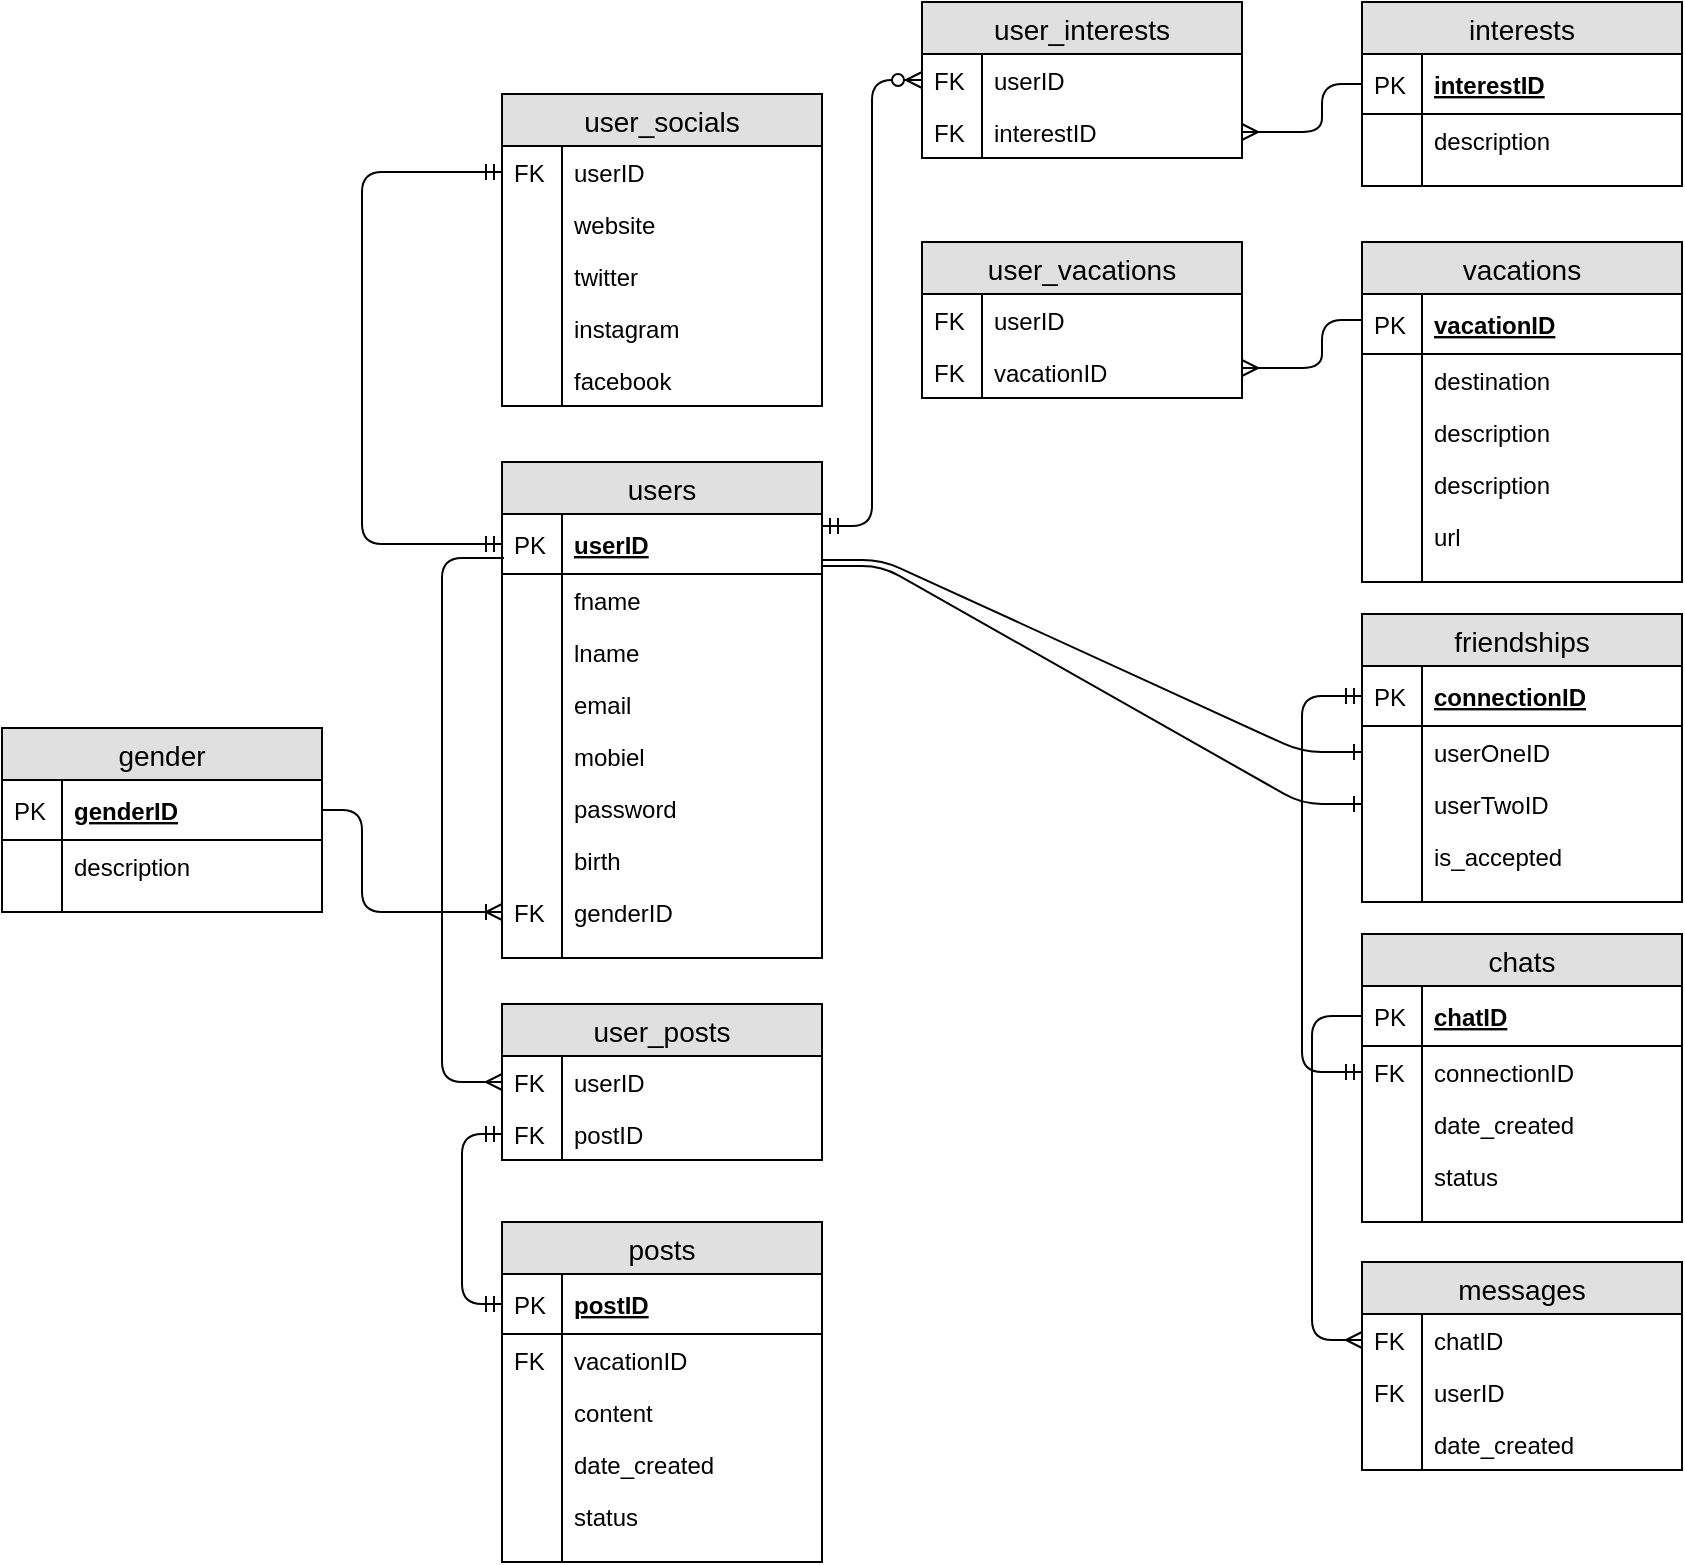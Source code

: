 <mxfile version="12.1.7" type="device" pages="1"><diagram id="KIqTjeqiwCdNJ_YjvUH0" name="Page-1"><mxGraphModel dx="2670" dy="2434" grid="1" gridSize="10" guides="1" tooltips="1" connect="1" arrows="1" fold="1" page="1" pageScale="1" pageWidth="827" pageHeight="1169" math="0" shadow="0"><root><mxCell id="0"/><mxCell id="1" parent="0"/><mxCell id="zNfjPywSxw-B-nVesR-s-1" value="users" style="swimlane;fontStyle=0;childLayout=stackLayout;horizontal=1;startSize=26;fillColor=#e0e0e0;horizontalStack=0;resizeParent=1;resizeParentMax=0;resizeLast=0;collapsible=1;marginBottom=0;swimlaneFillColor=#ffffff;align=center;fontSize=14;" parent="1" vertex="1"><mxGeometry x="210" y="80" width="160" height="248" as="geometry"/></mxCell><mxCell id="zNfjPywSxw-B-nVesR-s-2" value="userID" style="shape=partialRectangle;top=0;left=0;right=0;bottom=1;align=left;verticalAlign=middle;fillColor=none;spacingLeft=34;spacingRight=4;overflow=hidden;rotatable=0;points=[[0,0.5],[1,0.5]];portConstraint=eastwest;dropTarget=0;fontStyle=5;fontSize=12;" parent="zNfjPywSxw-B-nVesR-s-1" vertex="1"><mxGeometry y="26" width="160" height="30" as="geometry"/></mxCell><mxCell id="zNfjPywSxw-B-nVesR-s-3" value="PK" style="shape=partialRectangle;top=0;left=0;bottom=0;fillColor=none;align=left;verticalAlign=middle;spacingLeft=4;spacingRight=4;overflow=hidden;rotatable=0;points=[];portConstraint=eastwest;part=1;fontSize=12;" parent="zNfjPywSxw-B-nVesR-s-2" vertex="1" connectable="0"><mxGeometry width="30" height="30" as="geometry"/></mxCell><mxCell id="zNfjPywSxw-B-nVesR-s-4" value="fname" style="shape=partialRectangle;top=0;left=0;right=0;bottom=0;align=left;verticalAlign=top;fillColor=none;spacingLeft=34;spacingRight=4;overflow=hidden;rotatable=0;points=[[0,0.5],[1,0.5]];portConstraint=eastwest;dropTarget=0;fontSize=12;" parent="zNfjPywSxw-B-nVesR-s-1" vertex="1"><mxGeometry y="56" width="160" height="26" as="geometry"/></mxCell><mxCell id="zNfjPywSxw-B-nVesR-s-5" value="" style="shape=partialRectangle;top=0;left=0;bottom=0;fillColor=none;align=left;verticalAlign=top;spacingLeft=4;spacingRight=4;overflow=hidden;rotatable=0;points=[];portConstraint=eastwest;part=1;fontSize=12;" parent="zNfjPywSxw-B-nVesR-s-4" vertex="1" connectable="0"><mxGeometry width="30" height="26" as="geometry"/></mxCell><mxCell id="zNfjPywSxw-B-nVesR-s-6" value="lname" style="shape=partialRectangle;top=0;left=0;right=0;bottom=0;align=left;verticalAlign=top;fillColor=none;spacingLeft=34;spacingRight=4;overflow=hidden;rotatable=0;points=[[0,0.5],[1,0.5]];portConstraint=eastwest;dropTarget=0;fontSize=12;" parent="zNfjPywSxw-B-nVesR-s-1" vertex="1"><mxGeometry y="82" width="160" height="26" as="geometry"/></mxCell><mxCell id="zNfjPywSxw-B-nVesR-s-7" value="" style="shape=partialRectangle;top=0;left=0;bottom=0;fillColor=none;align=left;verticalAlign=top;spacingLeft=4;spacingRight=4;overflow=hidden;rotatable=0;points=[];portConstraint=eastwest;part=1;fontSize=12;" parent="zNfjPywSxw-B-nVesR-s-6" vertex="1" connectable="0"><mxGeometry width="30" height="26" as="geometry"/></mxCell><mxCell id="zNfjPywSxw-B-nVesR-s-50" value="email" style="shape=partialRectangle;top=0;left=0;right=0;bottom=0;align=left;verticalAlign=top;fillColor=none;spacingLeft=34;spacingRight=4;overflow=hidden;rotatable=0;points=[[0,0.5],[1,0.5]];portConstraint=eastwest;dropTarget=0;fontSize=12;" parent="zNfjPywSxw-B-nVesR-s-1" vertex="1"><mxGeometry y="108" width="160" height="26" as="geometry"/></mxCell><mxCell id="zNfjPywSxw-B-nVesR-s-51" value="" style="shape=partialRectangle;top=0;left=0;bottom=0;fillColor=none;align=left;verticalAlign=top;spacingLeft=4;spacingRight=4;overflow=hidden;rotatable=0;points=[];portConstraint=eastwest;part=1;fontSize=12;" parent="zNfjPywSxw-B-nVesR-s-50" vertex="1" connectable="0"><mxGeometry width="30" height="26" as="geometry"/></mxCell><mxCell id="zNfjPywSxw-B-nVesR-s-52" value="mobiel" style="shape=partialRectangle;top=0;left=0;right=0;bottom=0;align=left;verticalAlign=top;fillColor=none;spacingLeft=34;spacingRight=4;overflow=hidden;rotatable=0;points=[[0,0.5],[1,0.5]];portConstraint=eastwest;dropTarget=0;fontSize=12;" parent="zNfjPywSxw-B-nVesR-s-1" vertex="1"><mxGeometry y="134" width="160" height="26" as="geometry"/></mxCell><mxCell id="zNfjPywSxw-B-nVesR-s-53" value="" style="shape=partialRectangle;top=0;left=0;bottom=0;fillColor=none;align=left;verticalAlign=top;spacingLeft=4;spacingRight=4;overflow=hidden;rotatable=0;points=[];portConstraint=eastwest;part=1;fontSize=12;" parent="zNfjPywSxw-B-nVesR-s-52" vertex="1" connectable="0"><mxGeometry width="30" height="26" as="geometry"/></mxCell><mxCell id="zNfjPywSxw-B-nVesR-s-54" value="password" style="shape=partialRectangle;top=0;left=0;right=0;bottom=0;align=left;verticalAlign=top;fillColor=none;spacingLeft=34;spacingRight=4;overflow=hidden;rotatable=0;points=[[0,0.5],[1,0.5]];portConstraint=eastwest;dropTarget=0;fontSize=12;" parent="zNfjPywSxw-B-nVesR-s-1" vertex="1"><mxGeometry y="160" width="160" height="26" as="geometry"/></mxCell><mxCell id="zNfjPywSxw-B-nVesR-s-55" value="" style="shape=partialRectangle;top=0;left=0;bottom=0;fillColor=none;align=left;verticalAlign=top;spacingLeft=4;spacingRight=4;overflow=hidden;rotatable=0;points=[];portConstraint=eastwest;part=1;fontSize=12;" parent="zNfjPywSxw-B-nVesR-s-54" vertex="1" connectable="0"><mxGeometry width="30" height="26" as="geometry"/></mxCell><mxCell id="zNfjPywSxw-B-nVesR-s-69" value="birth" style="shape=partialRectangle;top=0;left=0;right=0;bottom=0;align=left;verticalAlign=top;fillColor=none;spacingLeft=34;spacingRight=4;overflow=hidden;rotatable=0;points=[[0,0.5],[1,0.5]];portConstraint=eastwest;dropTarget=0;fontSize=12;" parent="zNfjPywSxw-B-nVesR-s-1" vertex="1"><mxGeometry y="186" width="160" height="26" as="geometry"/></mxCell><mxCell id="zNfjPywSxw-B-nVesR-s-70" value="" style="shape=partialRectangle;top=0;left=0;bottom=0;fillColor=none;align=left;verticalAlign=top;spacingLeft=4;spacingRight=4;overflow=hidden;rotatable=0;points=[];portConstraint=eastwest;part=1;fontSize=12;" parent="zNfjPywSxw-B-nVesR-s-69" vertex="1" connectable="0"><mxGeometry width="30" height="26" as="geometry"/></mxCell><mxCell id="zNfjPywSxw-B-nVesR-s-56" value="genderID" style="shape=partialRectangle;top=0;left=0;right=0;bottom=0;align=left;verticalAlign=top;fillColor=none;spacingLeft=34;spacingRight=4;overflow=hidden;rotatable=0;points=[[0,0.5],[1,0.5]];portConstraint=eastwest;dropTarget=0;fontSize=12;" parent="zNfjPywSxw-B-nVesR-s-1" vertex="1"><mxGeometry y="212" width="160" height="26" as="geometry"/></mxCell><mxCell id="zNfjPywSxw-B-nVesR-s-57" value="FK" style="shape=partialRectangle;top=0;left=0;bottom=0;fillColor=none;align=left;verticalAlign=top;spacingLeft=4;spacingRight=4;overflow=hidden;rotatable=0;points=[];portConstraint=eastwest;part=1;fontSize=12;" parent="zNfjPywSxw-B-nVesR-s-56" vertex="1" connectable="0"><mxGeometry width="30" height="26" as="geometry"/></mxCell><mxCell id="zNfjPywSxw-B-nVesR-s-10" value="" style="shape=partialRectangle;top=0;left=0;right=0;bottom=0;align=left;verticalAlign=top;fillColor=none;spacingLeft=34;spacingRight=4;overflow=hidden;rotatable=0;points=[[0,0.5],[1,0.5]];portConstraint=eastwest;dropTarget=0;fontSize=12;" parent="zNfjPywSxw-B-nVesR-s-1" vertex="1"><mxGeometry y="238" width="160" height="10" as="geometry"/></mxCell><mxCell id="zNfjPywSxw-B-nVesR-s-11" value="" style="shape=partialRectangle;top=0;left=0;bottom=0;fillColor=none;align=left;verticalAlign=top;spacingLeft=4;spacingRight=4;overflow=hidden;rotatable=0;points=[];portConstraint=eastwest;part=1;fontSize=12;" parent="zNfjPywSxw-B-nVesR-s-10" vertex="1" connectable="0"><mxGeometry width="30" height="10" as="geometry"/></mxCell><mxCell id="zNfjPywSxw-B-nVesR-s-22" value="posts" style="swimlane;fontStyle=0;childLayout=stackLayout;horizontal=1;startSize=26;fillColor=#e0e0e0;horizontalStack=0;resizeParent=1;resizeParentMax=0;resizeLast=0;collapsible=1;marginBottom=0;swimlaneFillColor=#ffffff;align=center;fontSize=14;" parent="1" vertex="1"><mxGeometry x="210" y="460" width="160" height="170" as="geometry"/></mxCell><mxCell id="zNfjPywSxw-B-nVesR-s-23" value="postID" style="shape=partialRectangle;top=0;left=0;right=0;bottom=1;align=left;verticalAlign=middle;fillColor=none;spacingLeft=34;spacingRight=4;overflow=hidden;rotatable=0;points=[[0,0.5],[1,0.5]];portConstraint=eastwest;dropTarget=0;fontStyle=5;fontSize=12;" parent="zNfjPywSxw-B-nVesR-s-22" vertex="1"><mxGeometry y="26" width="160" height="30" as="geometry"/></mxCell><mxCell id="zNfjPywSxw-B-nVesR-s-24" value="PK" style="shape=partialRectangle;top=0;left=0;bottom=0;fillColor=none;align=left;verticalAlign=middle;spacingLeft=4;spacingRight=4;overflow=hidden;rotatable=0;points=[];portConstraint=eastwest;part=1;fontSize=12;" parent="zNfjPywSxw-B-nVesR-s-23" vertex="1" connectable="0"><mxGeometry width="30" height="30" as="geometry"/></mxCell><mxCell id="zNfjPywSxw-B-nVesR-s-25" value="vacationID" style="shape=partialRectangle;top=0;left=0;right=0;bottom=0;align=left;verticalAlign=top;fillColor=none;spacingLeft=34;spacingRight=4;overflow=hidden;rotatable=0;points=[[0,0.5],[1,0.5]];portConstraint=eastwest;dropTarget=0;fontSize=12;" parent="zNfjPywSxw-B-nVesR-s-22" vertex="1"><mxGeometry y="56" width="160" height="26" as="geometry"/></mxCell><mxCell id="zNfjPywSxw-B-nVesR-s-26" value="FK" style="shape=partialRectangle;top=0;left=0;bottom=0;fillColor=none;align=left;verticalAlign=top;spacingLeft=4;spacingRight=4;overflow=hidden;rotatable=0;points=[];portConstraint=eastwest;part=1;fontSize=12;" parent="zNfjPywSxw-B-nVesR-s-25" vertex="1" connectable="0"><mxGeometry width="30" height="26" as="geometry"/></mxCell><mxCell id="zNfjPywSxw-B-nVesR-s-107" value="content" style="shape=partialRectangle;top=0;left=0;right=0;bottom=0;align=left;verticalAlign=top;fillColor=none;spacingLeft=34;spacingRight=4;overflow=hidden;rotatable=0;points=[[0,0.5],[1,0.5]];portConstraint=eastwest;dropTarget=0;fontSize=12;" parent="zNfjPywSxw-B-nVesR-s-22" vertex="1"><mxGeometry y="82" width="160" height="26" as="geometry"/></mxCell><mxCell id="zNfjPywSxw-B-nVesR-s-108" value="" style="shape=partialRectangle;top=0;left=0;bottom=0;fillColor=none;align=left;verticalAlign=top;spacingLeft=4;spacingRight=4;overflow=hidden;rotatable=0;points=[];portConstraint=eastwest;part=1;fontSize=12;" parent="zNfjPywSxw-B-nVesR-s-107" vertex="1" connectable="0"><mxGeometry width="30" height="26" as="geometry"/></mxCell><mxCell id="zNfjPywSxw-B-nVesR-s-27" value="date_created" style="shape=partialRectangle;top=0;left=0;right=0;bottom=0;align=left;verticalAlign=top;fillColor=none;spacingLeft=34;spacingRight=4;overflow=hidden;rotatable=0;points=[[0,0.5],[1,0.5]];portConstraint=eastwest;dropTarget=0;fontSize=12;" parent="zNfjPywSxw-B-nVesR-s-22" vertex="1"><mxGeometry y="108" width="160" height="26" as="geometry"/></mxCell><mxCell id="zNfjPywSxw-B-nVesR-s-28" value="" style="shape=partialRectangle;top=0;left=0;bottom=0;fillColor=none;align=left;verticalAlign=top;spacingLeft=4;spacingRight=4;overflow=hidden;rotatable=0;points=[];portConstraint=eastwest;part=1;fontSize=12;" parent="zNfjPywSxw-B-nVesR-s-27" vertex="1" connectable="0"><mxGeometry width="30" height="26" as="geometry"/></mxCell><mxCell id="zNfjPywSxw-B-nVesR-s-29" value="status" style="shape=partialRectangle;top=0;left=0;right=0;bottom=0;align=left;verticalAlign=top;fillColor=none;spacingLeft=34;spacingRight=4;overflow=hidden;rotatable=0;points=[[0,0.5],[1,0.5]];portConstraint=eastwest;dropTarget=0;fontSize=12;" parent="zNfjPywSxw-B-nVesR-s-22" vertex="1"><mxGeometry y="134" width="160" height="26" as="geometry"/></mxCell><mxCell id="zNfjPywSxw-B-nVesR-s-30" value="" style="shape=partialRectangle;top=0;left=0;bottom=0;fillColor=none;align=left;verticalAlign=top;spacingLeft=4;spacingRight=4;overflow=hidden;rotatable=0;points=[];portConstraint=eastwest;part=1;fontSize=12;" parent="zNfjPywSxw-B-nVesR-s-29" vertex="1" connectable="0"><mxGeometry width="30" height="26" as="geometry"/></mxCell><mxCell id="zNfjPywSxw-B-nVesR-s-31" value="" style="shape=partialRectangle;top=0;left=0;right=0;bottom=0;align=left;verticalAlign=top;fillColor=none;spacingLeft=34;spacingRight=4;overflow=hidden;rotatable=0;points=[[0,0.5],[1,0.5]];portConstraint=eastwest;dropTarget=0;fontSize=12;" parent="zNfjPywSxw-B-nVesR-s-22" vertex="1"><mxGeometry y="160" width="160" height="10" as="geometry"/></mxCell><mxCell id="zNfjPywSxw-B-nVesR-s-32" value="" style="shape=partialRectangle;top=0;left=0;bottom=0;fillColor=none;align=left;verticalAlign=top;spacingLeft=4;spacingRight=4;overflow=hidden;rotatable=0;points=[];portConstraint=eastwest;part=1;fontSize=12;" parent="zNfjPywSxw-B-nVesR-s-31" vertex="1" connectable="0"><mxGeometry width="30" height="10" as="geometry"/></mxCell><mxCell id="zNfjPywSxw-B-nVesR-s-33" value="user_posts" style="swimlane;fontStyle=0;childLayout=stackLayout;horizontal=1;startSize=26;fillColor=#e0e0e0;horizontalStack=0;resizeParent=1;resizeParentMax=0;resizeLast=0;collapsible=1;marginBottom=0;swimlaneFillColor=#ffffff;align=center;fontSize=14;" parent="1" vertex="1"><mxGeometry x="210" y="351" width="160" height="78" as="geometry"/></mxCell><mxCell id="zNfjPywSxw-B-nVesR-s-36" value="userID" style="shape=partialRectangle;top=0;left=0;right=0;bottom=0;align=left;verticalAlign=top;fillColor=none;spacingLeft=34;spacingRight=4;overflow=hidden;rotatable=0;points=[[0,0.5],[1,0.5]];portConstraint=eastwest;dropTarget=0;fontSize=12;" parent="zNfjPywSxw-B-nVesR-s-33" vertex="1"><mxGeometry y="26" width="160" height="26" as="geometry"/></mxCell><mxCell id="zNfjPywSxw-B-nVesR-s-37" value="FK" style="shape=partialRectangle;top=0;left=0;bottom=0;fillColor=none;align=left;verticalAlign=top;spacingLeft=4;spacingRight=4;overflow=hidden;rotatable=0;points=[];portConstraint=eastwest;part=1;fontSize=12;" parent="zNfjPywSxw-B-nVesR-s-36" vertex="1" connectable="0"><mxGeometry width="30" height="26" as="geometry"/></mxCell><mxCell id="zNfjPywSxw-B-nVesR-s-38" value="postID" style="shape=partialRectangle;top=0;left=0;right=0;bottom=0;align=left;verticalAlign=top;fillColor=none;spacingLeft=34;spacingRight=4;overflow=hidden;rotatable=0;points=[[0,0.5],[1,0.5]];portConstraint=eastwest;dropTarget=0;fontSize=12;" parent="zNfjPywSxw-B-nVesR-s-33" vertex="1"><mxGeometry y="52" width="160" height="26" as="geometry"/></mxCell><mxCell id="zNfjPywSxw-B-nVesR-s-39" value="FK" style="shape=partialRectangle;top=0;left=0;bottom=0;fillColor=none;align=left;verticalAlign=top;spacingLeft=4;spacingRight=4;overflow=hidden;rotatable=0;points=[];portConstraint=eastwest;part=1;fontSize=12;" parent="zNfjPywSxw-B-nVesR-s-38" vertex="1" connectable="0"><mxGeometry width="30" height="26" as="geometry"/></mxCell><mxCell id="zNfjPywSxw-B-nVesR-s-58" value="gender" style="swimlane;fontStyle=0;childLayout=stackLayout;horizontal=1;startSize=26;fillColor=#e0e0e0;horizontalStack=0;resizeParent=1;resizeParentMax=0;resizeLast=0;collapsible=1;marginBottom=0;swimlaneFillColor=#ffffff;align=center;fontSize=14;" parent="1" vertex="1"><mxGeometry x="-40" y="213" width="160" height="92" as="geometry"/></mxCell><mxCell id="zNfjPywSxw-B-nVesR-s-59" value="genderID" style="shape=partialRectangle;top=0;left=0;right=0;bottom=1;align=left;verticalAlign=middle;fillColor=none;spacingLeft=34;spacingRight=4;overflow=hidden;rotatable=0;points=[[0,0.5],[1,0.5]];portConstraint=eastwest;dropTarget=0;fontStyle=5;fontSize=12;" parent="zNfjPywSxw-B-nVesR-s-58" vertex="1"><mxGeometry y="26" width="160" height="30" as="geometry"/></mxCell><mxCell id="zNfjPywSxw-B-nVesR-s-60" value="PK" style="shape=partialRectangle;top=0;left=0;bottom=0;fillColor=none;align=left;verticalAlign=middle;spacingLeft=4;spacingRight=4;overflow=hidden;rotatable=0;points=[];portConstraint=eastwest;part=1;fontSize=12;" parent="zNfjPywSxw-B-nVesR-s-59" vertex="1" connectable="0"><mxGeometry width="30" height="30" as="geometry"/></mxCell><mxCell id="zNfjPywSxw-B-nVesR-s-61" value="description" style="shape=partialRectangle;top=0;left=0;right=0;bottom=0;align=left;verticalAlign=top;fillColor=none;spacingLeft=34;spacingRight=4;overflow=hidden;rotatable=0;points=[[0,0.5],[1,0.5]];portConstraint=eastwest;dropTarget=0;fontSize=12;" parent="zNfjPywSxw-B-nVesR-s-58" vertex="1"><mxGeometry y="56" width="160" height="26" as="geometry"/></mxCell><mxCell id="zNfjPywSxw-B-nVesR-s-62" value="" style="shape=partialRectangle;top=0;left=0;bottom=0;fillColor=none;align=left;verticalAlign=top;spacingLeft=4;spacingRight=4;overflow=hidden;rotatable=0;points=[];portConstraint=eastwest;part=1;fontSize=12;" parent="zNfjPywSxw-B-nVesR-s-61" vertex="1" connectable="0"><mxGeometry width="30" height="26" as="geometry"/></mxCell><mxCell id="zNfjPywSxw-B-nVesR-s-67" value="" style="shape=partialRectangle;top=0;left=0;right=0;bottom=0;align=left;verticalAlign=top;fillColor=none;spacingLeft=34;spacingRight=4;overflow=hidden;rotatable=0;points=[[0,0.5],[1,0.5]];portConstraint=eastwest;dropTarget=0;fontSize=12;" parent="zNfjPywSxw-B-nVesR-s-58" vertex="1"><mxGeometry y="82" width="160" height="10" as="geometry"/></mxCell><mxCell id="zNfjPywSxw-B-nVesR-s-68" value="" style="shape=partialRectangle;top=0;left=0;bottom=0;fillColor=none;align=left;verticalAlign=top;spacingLeft=4;spacingRight=4;overflow=hidden;rotatable=0;points=[];portConstraint=eastwest;part=1;fontSize=12;" parent="zNfjPywSxw-B-nVesR-s-67" vertex="1" connectable="0"><mxGeometry width="30" height="10" as="geometry"/></mxCell><mxCell id="zNfjPywSxw-B-nVesR-s-71" value="interests" style="swimlane;fontStyle=0;childLayout=stackLayout;horizontal=1;startSize=26;fillColor=#e0e0e0;horizontalStack=0;resizeParent=1;resizeParentMax=0;resizeLast=0;collapsible=1;marginBottom=0;swimlaneFillColor=#ffffff;align=center;fontSize=14;" parent="1" vertex="1"><mxGeometry x="640" y="-150" width="160" height="92" as="geometry"/></mxCell><mxCell id="zNfjPywSxw-B-nVesR-s-72" value="interestID" style="shape=partialRectangle;top=0;left=0;right=0;bottom=1;align=left;verticalAlign=middle;fillColor=none;spacingLeft=34;spacingRight=4;overflow=hidden;rotatable=0;points=[[0,0.5],[1,0.5]];portConstraint=eastwest;dropTarget=0;fontStyle=5;fontSize=12;" parent="zNfjPywSxw-B-nVesR-s-71" vertex="1"><mxGeometry y="26" width="160" height="30" as="geometry"/></mxCell><mxCell id="zNfjPywSxw-B-nVesR-s-73" value="PK" style="shape=partialRectangle;top=0;left=0;bottom=0;fillColor=none;align=left;verticalAlign=middle;spacingLeft=4;spacingRight=4;overflow=hidden;rotatable=0;points=[];portConstraint=eastwest;part=1;fontSize=12;" parent="zNfjPywSxw-B-nVesR-s-72" vertex="1" connectable="0"><mxGeometry width="30" height="30" as="geometry"/></mxCell><mxCell id="zNfjPywSxw-B-nVesR-s-74" value="description" style="shape=partialRectangle;top=0;left=0;right=0;bottom=0;align=left;verticalAlign=top;fillColor=none;spacingLeft=34;spacingRight=4;overflow=hidden;rotatable=0;points=[[0,0.5],[1,0.5]];portConstraint=eastwest;dropTarget=0;fontSize=12;" parent="zNfjPywSxw-B-nVesR-s-71" vertex="1"><mxGeometry y="56" width="160" height="26" as="geometry"/></mxCell><mxCell id="zNfjPywSxw-B-nVesR-s-75" value="" style="shape=partialRectangle;top=0;left=0;bottom=0;fillColor=none;align=left;verticalAlign=top;spacingLeft=4;spacingRight=4;overflow=hidden;rotatable=0;points=[];portConstraint=eastwest;part=1;fontSize=12;" parent="zNfjPywSxw-B-nVesR-s-74" vertex="1" connectable="0"><mxGeometry width="30" height="26" as="geometry"/></mxCell><mxCell id="zNfjPywSxw-B-nVesR-s-80" value="" style="shape=partialRectangle;top=0;left=0;right=0;bottom=0;align=left;verticalAlign=top;fillColor=none;spacingLeft=34;spacingRight=4;overflow=hidden;rotatable=0;points=[[0,0.5],[1,0.5]];portConstraint=eastwest;dropTarget=0;fontSize=12;" parent="zNfjPywSxw-B-nVesR-s-71" vertex="1"><mxGeometry y="82" width="160" height="10" as="geometry"/></mxCell><mxCell id="zNfjPywSxw-B-nVesR-s-81" value="" style="shape=partialRectangle;top=0;left=0;bottom=0;fillColor=none;align=left;verticalAlign=top;spacingLeft=4;spacingRight=4;overflow=hidden;rotatable=0;points=[];portConstraint=eastwest;part=1;fontSize=12;" parent="zNfjPywSxw-B-nVesR-s-80" vertex="1" connectable="0"><mxGeometry width="30" height="10" as="geometry"/></mxCell><mxCell id="zNfjPywSxw-B-nVesR-s-82" value="vacations" style="swimlane;fontStyle=0;childLayout=stackLayout;horizontal=1;startSize=26;fillColor=#e0e0e0;horizontalStack=0;resizeParent=1;resizeParentMax=0;resizeLast=0;collapsible=1;marginBottom=0;swimlaneFillColor=#ffffff;align=center;fontSize=14;" parent="1" vertex="1"><mxGeometry x="640" y="-30" width="160" height="170" as="geometry"/></mxCell><mxCell id="zNfjPywSxw-B-nVesR-s-83" value="vacationID" style="shape=partialRectangle;top=0;left=0;right=0;bottom=1;align=left;verticalAlign=middle;fillColor=none;spacingLeft=34;spacingRight=4;overflow=hidden;rotatable=0;points=[[0,0.5],[1,0.5]];portConstraint=eastwest;dropTarget=0;fontStyle=5;fontSize=12;" parent="zNfjPywSxw-B-nVesR-s-82" vertex="1"><mxGeometry y="26" width="160" height="30" as="geometry"/></mxCell><mxCell id="zNfjPywSxw-B-nVesR-s-84" value="PK" style="shape=partialRectangle;top=0;left=0;bottom=0;fillColor=none;align=left;verticalAlign=middle;spacingLeft=4;spacingRight=4;overflow=hidden;rotatable=0;points=[];portConstraint=eastwest;part=1;fontSize=12;" parent="zNfjPywSxw-B-nVesR-s-83" vertex="1" connectable="0"><mxGeometry width="30" height="30" as="geometry"/></mxCell><mxCell id="zNfjPywSxw-B-nVesR-s-85" value="destination" style="shape=partialRectangle;top=0;left=0;right=0;bottom=0;align=left;verticalAlign=top;fillColor=none;spacingLeft=34;spacingRight=4;overflow=hidden;rotatable=0;points=[[0,0.5],[1,0.5]];portConstraint=eastwest;dropTarget=0;fontSize=12;" parent="zNfjPywSxw-B-nVesR-s-82" vertex="1"><mxGeometry y="56" width="160" height="26" as="geometry"/></mxCell><mxCell id="zNfjPywSxw-B-nVesR-s-86" value="" style="shape=partialRectangle;top=0;left=0;bottom=0;fillColor=none;align=left;verticalAlign=top;spacingLeft=4;spacingRight=4;overflow=hidden;rotatable=0;points=[];portConstraint=eastwest;part=1;fontSize=12;" parent="zNfjPywSxw-B-nVesR-s-85" vertex="1" connectable="0"><mxGeometry width="30" height="26" as="geometry"/></mxCell><mxCell id="T4RRbpEDiYVcw0I1U6oN-14" value="description" style="shape=partialRectangle;top=0;left=0;right=0;bottom=0;align=left;verticalAlign=top;fillColor=none;spacingLeft=34;spacingRight=4;overflow=hidden;rotatable=0;points=[[0,0.5],[1,0.5]];portConstraint=eastwest;dropTarget=0;fontSize=12;" vertex="1" parent="zNfjPywSxw-B-nVesR-s-82"><mxGeometry y="82" width="160" height="26" as="geometry"/></mxCell><mxCell id="T4RRbpEDiYVcw0I1U6oN-15" value="" style="shape=partialRectangle;top=0;left=0;bottom=0;fillColor=none;align=left;verticalAlign=top;spacingLeft=4;spacingRight=4;overflow=hidden;rotatable=0;points=[];portConstraint=eastwest;part=1;fontSize=12;" vertex="1" connectable="0" parent="T4RRbpEDiYVcw0I1U6oN-14"><mxGeometry width="30" height="26" as="geometry"/></mxCell><mxCell id="zNfjPywSxw-B-nVesR-s-87" value="description" style="shape=partialRectangle;top=0;left=0;right=0;bottom=0;align=left;verticalAlign=top;fillColor=none;spacingLeft=34;spacingRight=4;overflow=hidden;rotatable=0;points=[[0,0.5],[1,0.5]];portConstraint=eastwest;dropTarget=0;fontSize=12;" parent="zNfjPywSxw-B-nVesR-s-82" vertex="1"><mxGeometry y="108" width="160" height="26" as="geometry"/></mxCell><mxCell id="zNfjPywSxw-B-nVesR-s-88" value="" style="shape=partialRectangle;top=0;left=0;bottom=0;fillColor=none;align=left;verticalAlign=top;spacingLeft=4;spacingRight=4;overflow=hidden;rotatable=0;points=[];portConstraint=eastwest;part=1;fontSize=12;" parent="zNfjPywSxw-B-nVesR-s-87" vertex="1" connectable="0"><mxGeometry width="30" height="26" as="geometry"/></mxCell><mxCell id="zNfjPywSxw-B-nVesR-s-89" value="url" style="shape=partialRectangle;top=0;left=0;right=0;bottom=0;align=left;verticalAlign=top;fillColor=none;spacingLeft=34;spacingRight=4;overflow=hidden;rotatable=0;points=[[0,0.5],[1,0.5]];portConstraint=eastwest;dropTarget=0;fontSize=12;" parent="zNfjPywSxw-B-nVesR-s-82" vertex="1"><mxGeometry y="134" width="160" height="26" as="geometry"/></mxCell><mxCell id="zNfjPywSxw-B-nVesR-s-90" value="" style="shape=partialRectangle;top=0;left=0;bottom=0;fillColor=none;align=left;verticalAlign=top;spacingLeft=4;spacingRight=4;overflow=hidden;rotatable=0;points=[];portConstraint=eastwest;part=1;fontSize=12;" parent="zNfjPywSxw-B-nVesR-s-89" vertex="1" connectable="0"><mxGeometry width="30" height="26" as="geometry"/></mxCell><mxCell id="zNfjPywSxw-B-nVesR-s-91" value="" style="shape=partialRectangle;top=0;left=0;right=0;bottom=0;align=left;verticalAlign=top;fillColor=none;spacingLeft=34;spacingRight=4;overflow=hidden;rotatable=0;points=[[0,0.5],[1,0.5]];portConstraint=eastwest;dropTarget=0;fontSize=12;" parent="zNfjPywSxw-B-nVesR-s-82" vertex="1"><mxGeometry y="160" width="160" height="10" as="geometry"/></mxCell><mxCell id="zNfjPywSxw-B-nVesR-s-92" value="" style="shape=partialRectangle;top=0;left=0;bottom=0;fillColor=none;align=left;verticalAlign=top;spacingLeft=4;spacingRight=4;overflow=hidden;rotatable=0;points=[];portConstraint=eastwest;part=1;fontSize=12;" parent="zNfjPywSxw-B-nVesR-s-91" vertex="1" connectable="0"><mxGeometry width="30" height="10" as="geometry"/></mxCell><mxCell id="zNfjPywSxw-B-nVesR-s-97" value="user_interests" style="swimlane;fontStyle=0;childLayout=stackLayout;horizontal=1;startSize=26;fillColor=#e0e0e0;horizontalStack=0;resizeParent=1;resizeParentMax=0;resizeLast=0;collapsible=1;marginBottom=0;swimlaneFillColor=#ffffff;align=center;fontSize=14;" parent="1" vertex="1"><mxGeometry x="420" y="-150" width="160" height="78" as="geometry"/></mxCell><mxCell id="zNfjPywSxw-B-nVesR-s-98" value="userID" style="shape=partialRectangle;top=0;left=0;right=0;bottom=0;align=left;verticalAlign=top;fillColor=none;spacingLeft=34;spacingRight=4;overflow=hidden;rotatable=0;points=[[0,0.5],[1,0.5]];portConstraint=eastwest;dropTarget=0;fontSize=12;" parent="zNfjPywSxw-B-nVesR-s-97" vertex="1"><mxGeometry y="26" width="160" height="26" as="geometry"/></mxCell><mxCell id="zNfjPywSxw-B-nVesR-s-99" value="FK" style="shape=partialRectangle;top=0;left=0;bottom=0;fillColor=none;align=left;verticalAlign=top;spacingLeft=4;spacingRight=4;overflow=hidden;rotatable=0;points=[];portConstraint=eastwest;part=1;fontSize=12;" parent="zNfjPywSxw-B-nVesR-s-98" vertex="1" connectable="0"><mxGeometry width="30" height="26" as="geometry"/></mxCell><mxCell id="zNfjPywSxw-B-nVesR-s-100" value="interestID" style="shape=partialRectangle;top=0;left=0;right=0;bottom=0;align=left;verticalAlign=top;fillColor=none;spacingLeft=34;spacingRight=4;overflow=hidden;rotatable=0;points=[[0,0.5],[1,0.5]];portConstraint=eastwest;dropTarget=0;fontSize=12;" parent="zNfjPywSxw-B-nVesR-s-97" vertex="1"><mxGeometry y="52" width="160" height="26" as="geometry"/></mxCell><mxCell id="zNfjPywSxw-B-nVesR-s-101" value="FK" style="shape=partialRectangle;top=0;left=0;bottom=0;fillColor=none;align=left;verticalAlign=top;spacingLeft=4;spacingRight=4;overflow=hidden;rotatable=0;points=[];portConstraint=eastwest;part=1;fontSize=12;" parent="zNfjPywSxw-B-nVesR-s-100" vertex="1" connectable="0"><mxGeometry width="30" height="26" as="geometry"/></mxCell><mxCell id="zNfjPywSxw-B-nVesR-s-102" value="user_vacations" style="swimlane;fontStyle=0;childLayout=stackLayout;horizontal=1;startSize=26;fillColor=#e0e0e0;horizontalStack=0;resizeParent=1;resizeParentMax=0;resizeLast=0;collapsible=1;marginBottom=0;swimlaneFillColor=#ffffff;align=center;fontSize=14;" parent="1" vertex="1"><mxGeometry x="420" y="-30" width="160" height="78" as="geometry"/></mxCell><mxCell id="zNfjPywSxw-B-nVesR-s-103" value="userID" style="shape=partialRectangle;top=0;left=0;right=0;bottom=0;align=left;verticalAlign=top;fillColor=none;spacingLeft=34;spacingRight=4;overflow=hidden;rotatable=0;points=[[0,0.5],[1,0.5]];portConstraint=eastwest;dropTarget=0;fontSize=12;" parent="zNfjPywSxw-B-nVesR-s-102" vertex="1"><mxGeometry y="26" width="160" height="26" as="geometry"/></mxCell><mxCell id="zNfjPywSxw-B-nVesR-s-104" value="FK" style="shape=partialRectangle;top=0;left=0;bottom=0;fillColor=none;align=left;verticalAlign=top;spacingLeft=4;spacingRight=4;overflow=hidden;rotatable=0;points=[];portConstraint=eastwest;part=1;fontSize=12;" parent="zNfjPywSxw-B-nVesR-s-103" vertex="1" connectable="0"><mxGeometry width="30" height="26" as="geometry"/></mxCell><mxCell id="zNfjPywSxw-B-nVesR-s-105" value="vacationID" style="shape=partialRectangle;top=0;left=0;right=0;bottom=0;align=left;verticalAlign=top;fillColor=none;spacingLeft=34;spacingRight=4;overflow=hidden;rotatable=0;points=[[0,0.5],[1,0.5]];portConstraint=eastwest;dropTarget=0;fontSize=12;" parent="zNfjPywSxw-B-nVesR-s-102" vertex="1"><mxGeometry y="52" width="160" height="26" as="geometry"/></mxCell><mxCell id="zNfjPywSxw-B-nVesR-s-106" value="FK" style="shape=partialRectangle;top=0;left=0;bottom=0;fillColor=none;align=left;verticalAlign=top;spacingLeft=4;spacingRight=4;overflow=hidden;rotatable=0;points=[];portConstraint=eastwest;part=1;fontSize=12;" parent="zNfjPywSxw-B-nVesR-s-105" vertex="1" connectable="0"><mxGeometry width="30" height="26" as="geometry"/></mxCell><mxCell id="zNfjPywSxw-B-nVesR-s-109" value="user_socials" style="swimlane;fontStyle=0;childLayout=stackLayout;horizontal=1;startSize=26;fillColor=#e0e0e0;horizontalStack=0;resizeParent=1;resizeParentMax=0;resizeLast=0;collapsible=1;marginBottom=0;swimlaneFillColor=#ffffff;align=center;fontSize=14;" parent="1" vertex="1"><mxGeometry x="210" y="-104" width="160" height="156" as="geometry"/></mxCell><mxCell id="zNfjPywSxw-B-nVesR-s-110" value="userID" style="shape=partialRectangle;top=0;left=0;right=0;bottom=0;align=left;verticalAlign=top;fillColor=none;spacingLeft=34;spacingRight=4;overflow=hidden;rotatable=0;points=[[0,0.5],[1,0.5]];portConstraint=eastwest;dropTarget=0;fontSize=12;" parent="zNfjPywSxw-B-nVesR-s-109" vertex="1"><mxGeometry y="26" width="160" height="26" as="geometry"/></mxCell><mxCell id="zNfjPywSxw-B-nVesR-s-111" value="FK" style="shape=partialRectangle;top=0;left=0;bottom=0;fillColor=none;align=left;verticalAlign=top;spacingLeft=4;spacingRight=4;overflow=hidden;rotatable=0;points=[];portConstraint=eastwest;part=1;fontSize=12;" parent="zNfjPywSxw-B-nVesR-s-110" vertex="1" connectable="0"><mxGeometry width="30" height="26" as="geometry"/></mxCell><mxCell id="zNfjPywSxw-B-nVesR-s-112" value="website" style="shape=partialRectangle;top=0;left=0;right=0;bottom=0;align=left;verticalAlign=top;fillColor=none;spacingLeft=34;spacingRight=4;overflow=hidden;rotatable=0;points=[[0,0.5],[1,0.5]];portConstraint=eastwest;dropTarget=0;fontSize=12;" parent="zNfjPywSxw-B-nVesR-s-109" vertex="1"><mxGeometry y="52" width="160" height="26" as="geometry"/></mxCell><mxCell id="zNfjPywSxw-B-nVesR-s-113" value="" style="shape=partialRectangle;top=0;left=0;bottom=0;fillColor=none;align=left;verticalAlign=top;spacingLeft=4;spacingRight=4;overflow=hidden;rotatable=0;points=[];portConstraint=eastwest;part=1;fontSize=12;" parent="zNfjPywSxw-B-nVesR-s-112" vertex="1" connectable="0"><mxGeometry width="30" height="26" as="geometry"/></mxCell><mxCell id="zNfjPywSxw-B-nVesR-s-114" value="twitter" style="shape=partialRectangle;top=0;left=0;right=0;bottom=0;align=left;verticalAlign=top;fillColor=none;spacingLeft=34;spacingRight=4;overflow=hidden;rotatable=0;points=[[0,0.5],[1,0.5]];portConstraint=eastwest;dropTarget=0;fontSize=12;" parent="zNfjPywSxw-B-nVesR-s-109" vertex="1"><mxGeometry y="78" width="160" height="26" as="geometry"/></mxCell><mxCell id="zNfjPywSxw-B-nVesR-s-115" value="" style="shape=partialRectangle;top=0;left=0;bottom=0;fillColor=none;align=left;verticalAlign=top;spacingLeft=4;spacingRight=4;overflow=hidden;rotatable=0;points=[];portConstraint=eastwest;part=1;fontSize=12;" parent="zNfjPywSxw-B-nVesR-s-114" vertex="1" connectable="0"><mxGeometry width="30" height="26" as="geometry"/></mxCell><mxCell id="zNfjPywSxw-B-nVesR-s-116" value="instagram" style="shape=partialRectangle;top=0;left=0;right=0;bottom=0;align=left;verticalAlign=top;fillColor=none;spacingLeft=34;spacingRight=4;overflow=hidden;rotatable=0;points=[[0,0.5],[1,0.5]];portConstraint=eastwest;dropTarget=0;fontSize=12;" parent="zNfjPywSxw-B-nVesR-s-109" vertex="1"><mxGeometry y="104" width="160" height="26" as="geometry"/></mxCell><mxCell id="zNfjPywSxw-B-nVesR-s-117" value="" style="shape=partialRectangle;top=0;left=0;bottom=0;fillColor=none;align=left;verticalAlign=top;spacingLeft=4;spacingRight=4;overflow=hidden;rotatable=0;points=[];portConstraint=eastwest;part=1;fontSize=12;" parent="zNfjPywSxw-B-nVesR-s-116" vertex="1" connectable="0"><mxGeometry width="30" height="26" as="geometry"/></mxCell><mxCell id="zNfjPywSxw-B-nVesR-s-118" value="facebook" style="shape=partialRectangle;top=0;left=0;right=0;bottom=0;align=left;verticalAlign=top;fillColor=none;spacingLeft=34;spacingRight=4;overflow=hidden;rotatable=0;points=[[0,0.5],[1,0.5]];portConstraint=eastwest;dropTarget=0;fontSize=12;" parent="zNfjPywSxw-B-nVesR-s-109" vertex="1"><mxGeometry y="130" width="160" height="26" as="geometry"/></mxCell><mxCell id="zNfjPywSxw-B-nVesR-s-119" value="" style="shape=partialRectangle;top=0;left=0;bottom=0;fillColor=none;align=left;verticalAlign=top;spacingLeft=4;spacingRight=4;overflow=hidden;rotatable=0;points=[];portConstraint=eastwest;part=1;fontSize=12;" parent="zNfjPywSxw-B-nVesR-s-118" vertex="1" connectable="0"><mxGeometry width="30" height="26" as="geometry"/></mxCell><mxCell id="zNfjPywSxw-B-nVesR-s-133" value="chats" style="swimlane;fontStyle=0;childLayout=stackLayout;horizontal=1;startSize=26;fillColor=#e0e0e0;horizontalStack=0;resizeParent=1;resizeParentMax=0;resizeLast=0;collapsible=1;marginBottom=0;swimlaneFillColor=#ffffff;align=center;fontSize=14;" parent="1" vertex="1"><mxGeometry x="640" y="316" width="160" height="144" as="geometry"/></mxCell><mxCell id="zNfjPywSxw-B-nVesR-s-134" value="chatID" style="shape=partialRectangle;top=0;left=0;right=0;bottom=1;align=left;verticalAlign=middle;fillColor=none;spacingLeft=34;spacingRight=4;overflow=hidden;rotatable=0;points=[[0,0.5],[1,0.5]];portConstraint=eastwest;dropTarget=0;fontStyle=5;fontSize=12;" parent="zNfjPywSxw-B-nVesR-s-133" vertex="1"><mxGeometry y="26" width="160" height="30" as="geometry"/></mxCell><mxCell id="zNfjPywSxw-B-nVesR-s-135" value="PK" style="shape=partialRectangle;top=0;left=0;bottom=0;fillColor=none;align=left;verticalAlign=middle;spacingLeft=4;spacingRight=4;overflow=hidden;rotatable=0;points=[];portConstraint=eastwest;part=1;fontSize=12;" parent="zNfjPywSxw-B-nVesR-s-134" vertex="1" connectable="0"><mxGeometry width="30" height="30" as="geometry"/></mxCell><mxCell id="zNfjPywSxw-B-nVesR-s-136" value="connectionID" style="shape=partialRectangle;top=0;left=0;right=0;bottom=0;align=left;verticalAlign=top;fillColor=none;spacingLeft=34;spacingRight=4;overflow=hidden;rotatable=0;points=[[0,0.5],[1,0.5]];portConstraint=eastwest;dropTarget=0;fontSize=12;" parent="zNfjPywSxw-B-nVesR-s-133" vertex="1"><mxGeometry y="56" width="160" height="26" as="geometry"/></mxCell><mxCell id="zNfjPywSxw-B-nVesR-s-137" value="FK" style="shape=partialRectangle;top=0;left=0;bottom=0;fillColor=none;align=left;verticalAlign=top;spacingLeft=4;spacingRight=4;overflow=hidden;rotatable=0;points=[];portConstraint=eastwest;part=1;fontSize=12;" parent="zNfjPywSxw-B-nVesR-s-136" vertex="1" connectable="0"><mxGeometry width="30" height="26" as="geometry"/></mxCell><mxCell id="zNfjPywSxw-B-nVesR-s-140" value="date_created" style="shape=partialRectangle;top=0;left=0;right=0;bottom=0;align=left;verticalAlign=top;fillColor=none;spacingLeft=34;spacingRight=4;overflow=hidden;rotatable=0;points=[[0,0.5],[1,0.5]];portConstraint=eastwest;dropTarget=0;fontSize=12;" parent="zNfjPywSxw-B-nVesR-s-133" vertex="1"><mxGeometry y="82" width="160" height="26" as="geometry"/></mxCell><mxCell id="zNfjPywSxw-B-nVesR-s-141" value="" style="shape=partialRectangle;top=0;left=0;bottom=0;fillColor=none;align=left;verticalAlign=top;spacingLeft=4;spacingRight=4;overflow=hidden;rotatable=0;points=[];portConstraint=eastwest;part=1;fontSize=12;" parent="zNfjPywSxw-B-nVesR-s-140" vertex="1" connectable="0"><mxGeometry width="30" height="26" as="geometry"/></mxCell><mxCell id="zNfjPywSxw-B-nVesR-s-142" value="status" style="shape=partialRectangle;top=0;left=0;right=0;bottom=0;align=left;verticalAlign=top;fillColor=none;spacingLeft=34;spacingRight=4;overflow=hidden;rotatable=0;points=[[0,0.5],[1,0.5]];portConstraint=eastwest;dropTarget=0;fontSize=12;" parent="zNfjPywSxw-B-nVesR-s-133" vertex="1"><mxGeometry y="108" width="160" height="26" as="geometry"/></mxCell><mxCell id="zNfjPywSxw-B-nVesR-s-143" value="" style="shape=partialRectangle;top=0;left=0;bottom=0;fillColor=none;align=left;verticalAlign=top;spacingLeft=4;spacingRight=4;overflow=hidden;rotatable=0;points=[];portConstraint=eastwest;part=1;fontSize=12;" parent="zNfjPywSxw-B-nVesR-s-142" vertex="1" connectable="0"><mxGeometry width="30" height="26" as="geometry"/></mxCell><mxCell id="zNfjPywSxw-B-nVesR-s-144" value="" style="shape=partialRectangle;top=0;left=0;right=0;bottom=0;align=left;verticalAlign=top;fillColor=none;spacingLeft=34;spacingRight=4;overflow=hidden;rotatable=0;points=[[0,0.5],[1,0.5]];portConstraint=eastwest;dropTarget=0;fontSize=12;" parent="zNfjPywSxw-B-nVesR-s-133" vertex="1"><mxGeometry y="134" width="160" height="10" as="geometry"/></mxCell><mxCell id="zNfjPywSxw-B-nVesR-s-145" value="" style="shape=partialRectangle;top=0;left=0;bottom=0;fillColor=none;align=left;verticalAlign=top;spacingLeft=4;spacingRight=4;overflow=hidden;rotatable=0;points=[];portConstraint=eastwest;part=1;fontSize=12;" parent="zNfjPywSxw-B-nVesR-s-144" vertex="1" connectable="0"><mxGeometry width="30" height="10" as="geometry"/></mxCell><mxCell id="zNfjPywSxw-B-nVesR-s-157" value="messages" style="swimlane;fontStyle=0;childLayout=stackLayout;horizontal=1;startSize=26;fillColor=#e0e0e0;horizontalStack=0;resizeParent=1;resizeParentMax=0;resizeLast=0;collapsible=1;marginBottom=0;swimlaneFillColor=#ffffff;align=center;fontSize=14;" parent="1" vertex="1"><mxGeometry x="640" y="480" width="160" height="104" as="geometry"/></mxCell><mxCell id="zNfjPywSxw-B-nVesR-s-158" value="chatID" style="shape=partialRectangle;top=0;left=0;right=0;bottom=0;align=left;verticalAlign=top;fillColor=none;spacingLeft=34;spacingRight=4;overflow=hidden;rotatable=0;points=[[0,0.5],[1,0.5]];portConstraint=eastwest;dropTarget=0;fontSize=12;" parent="zNfjPywSxw-B-nVesR-s-157" vertex="1"><mxGeometry y="26" width="160" height="26" as="geometry"/></mxCell><mxCell id="zNfjPywSxw-B-nVesR-s-159" value="FK" style="shape=partialRectangle;top=0;left=0;bottom=0;fillColor=none;align=left;verticalAlign=top;spacingLeft=4;spacingRight=4;overflow=hidden;rotatable=0;points=[];portConstraint=eastwest;part=1;fontSize=12;" parent="zNfjPywSxw-B-nVesR-s-158" vertex="1" connectable="0"><mxGeometry width="30" height="26" as="geometry"/></mxCell><mxCell id="zNfjPywSxw-B-nVesR-s-160" value="userID" style="shape=partialRectangle;top=0;left=0;right=0;bottom=0;align=left;verticalAlign=top;fillColor=none;spacingLeft=34;spacingRight=4;overflow=hidden;rotatable=0;points=[[0,0.5],[1,0.5]];portConstraint=eastwest;dropTarget=0;fontSize=12;" parent="zNfjPywSxw-B-nVesR-s-157" vertex="1"><mxGeometry y="52" width="160" height="26" as="geometry"/></mxCell><mxCell id="zNfjPywSxw-B-nVesR-s-161" value="FK" style="shape=partialRectangle;top=0;left=0;bottom=0;fillColor=none;align=left;verticalAlign=top;spacingLeft=4;spacingRight=4;overflow=hidden;rotatable=0;points=[];portConstraint=eastwest;part=1;fontSize=12;" parent="zNfjPywSxw-B-nVesR-s-160" vertex="1" connectable="0"><mxGeometry width="30" height="26" as="geometry"/></mxCell><mxCell id="zNfjPywSxw-B-nVesR-s-162" value="date_created" style="shape=partialRectangle;top=0;left=0;right=0;bottom=0;align=left;verticalAlign=top;fillColor=none;spacingLeft=34;spacingRight=4;overflow=hidden;rotatable=0;points=[[0,0.5],[1,0.5]];portConstraint=eastwest;dropTarget=0;fontSize=12;" parent="zNfjPywSxw-B-nVesR-s-157" vertex="1"><mxGeometry y="78" width="160" height="26" as="geometry"/></mxCell><mxCell id="zNfjPywSxw-B-nVesR-s-163" value="" style="shape=partialRectangle;top=0;left=0;bottom=0;fillColor=none;align=left;verticalAlign=top;spacingLeft=4;spacingRight=4;overflow=hidden;rotatable=0;points=[];portConstraint=eastwest;part=1;fontSize=12;" parent="zNfjPywSxw-B-nVesR-s-162" vertex="1" connectable="0"><mxGeometry width="30" height="26" as="geometry"/></mxCell><mxCell id="T4RRbpEDiYVcw0I1U6oN-1" value="" style="edgeStyle=elbowEdgeStyle;fontSize=12;html=1;endArrow=ERzeroToMany;startArrow=ERmandOne;entryX=0;entryY=0.5;entryDx=0;entryDy=0;" edge="1" parent="1" target="zNfjPywSxw-B-nVesR-s-98"><mxGeometry width="100" height="100" relative="1" as="geometry"><mxPoint x="370" y="112" as="sourcePoint"/><mxPoint x="460" y="150" as="targetPoint"/></mxGeometry></mxCell><mxCell id="T4RRbpEDiYVcw0I1U6oN-3" value="" style="edgeStyle=elbowEdgeStyle;fontSize=12;html=1;endArrow=ERoneToMany;entryX=0;entryY=0.5;entryDx=0;entryDy=0;exitX=1;exitY=0.5;exitDx=0;exitDy=0;" edge="1" parent="1" source="zNfjPywSxw-B-nVesR-s-59" target="zNfjPywSxw-B-nVesR-s-56"><mxGeometry width="100" height="100" relative="1" as="geometry"><mxPoint x="120" y="200" as="sourcePoint"/><mxPoint x="150" y="172" as="targetPoint"/><Array as="points"><mxPoint x="140" y="250"/><mxPoint x="150" y="100"/><mxPoint x="140" y="80"/><mxPoint x="160" y="50"/></Array></mxGeometry></mxCell><mxCell id="T4RRbpEDiYVcw0I1U6oN-4" value="" style="edgeStyle=elbowEdgeStyle;fontSize=12;html=1;endArrow=ERmany;exitX=0.006;exitY=0.733;exitDx=0;exitDy=0;entryX=0;entryY=0.5;entryDx=0;entryDy=0;exitPerimeter=0;" edge="1" parent="1" source="zNfjPywSxw-B-nVesR-s-2" target="zNfjPywSxw-B-nVesR-s-36"><mxGeometry width="100" height="100" relative="1" as="geometry"><mxPoint x="180" y="280" as="sourcePoint"/><mxPoint x="170" y="393" as="targetPoint"/><Array as="points"><mxPoint x="180" y="300"/><mxPoint x="140" y="250"/></Array></mxGeometry></mxCell><mxCell id="T4RRbpEDiYVcw0I1U6oN-6" value="" style="edgeStyle=elbowEdgeStyle;fontSize=12;html=1;endArrow=ERmandOne;startArrow=ERmandOne;entryX=0;entryY=0.5;entryDx=0;entryDy=0;exitX=0;exitY=0.5;exitDx=0;exitDy=0;" edge="1" parent="1" source="zNfjPywSxw-B-nVesR-s-23" target="zNfjPywSxw-B-nVesR-s-38"><mxGeometry width="100" height="100" relative="1" as="geometry"><mxPoint x="130" y="540" as="sourcePoint"/><mxPoint x="150" y="430" as="targetPoint"/><Array as="points"><mxPoint x="190" y="480"/></Array></mxGeometry></mxCell><mxCell id="T4RRbpEDiYVcw0I1U6oN-10" value="" style="edgeStyle=elbowEdgeStyle;fontSize=12;html=1;endArrow=ERmany;entryX=0;entryY=0.5;entryDx=0;entryDy=0;exitX=0;exitY=0.5;exitDx=0;exitDy=0;" edge="1" parent="1" source="zNfjPywSxw-B-nVesR-s-134" target="zNfjPywSxw-B-nVesR-s-158"><mxGeometry width="100" height="100" relative="1" as="geometry"><mxPoint x="600" y="258" as="sourcePoint"/><mxPoint x="630" y="280" as="targetPoint"/><Array as="points"><mxPoint x="615" y="454"/></Array></mxGeometry></mxCell><mxCell id="T4RRbpEDiYVcw0I1U6oN-12" value="" style="edgeStyle=elbowEdgeStyle;fontSize=12;html=1;endArrow=ERmany;entryX=1;entryY=0.5;entryDx=0;entryDy=0;exitX=0;exitY=0.5;exitDx=0;exitDy=0;" edge="1" parent="1" source="zNfjPywSxw-B-nVesR-s-72" target="zNfjPywSxw-B-nVesR-s-100"><mxGeometry width="100" height="100" relative="1" as="geometry"><mxPoint x="600" y="-50" as="sourcePoint"/><mxPoint x="600" y="-190" as="targetPoint"/><Array as="points"><mxPoint x="620" y="-120"/></Array></mxGeometry></mxCell><mxCell id="T4RRbpEDiYVcw0I1U6oN-13" value="" style="edgeStyle=elbowEdgeStyle;fontSize=12;html=1;endArrow=ERmany;entryX=1;entryY=0.5;entryDx=0;entryDy=0;exitX=0;exitY=0.5;exitDx=0;exitDy=0;" edge="1" parent="1"><mxGeometry width="100" height="100" relative="1" as="geometry"><mxPoint x="640" y="9" as="sourcePoint"/><mxPoint x="580" y="33" as="targetPoint"/><Array as="points"><mxPoint x="620" y="-2"/></Array></mxGeometry></mxCell><mxCell id="T4RRbpEDiYVcw0I1U6oN-17" value="" style="edgeStyle=elbowEdgeStyle;fontSize=12;html=1;endArrow=ERmandOne;startArrow=ERmandOne;entryX=0;entryY=0.5;entryDx=0;entryDy=0;exitX=0;exitY=0.5;exitDx=0;exitDy=0;" edge="1" parent="1" source="zNfjPywSxw-B-nVesR-s-2" target="zNfjPywSxw-B-nVesR-s-110"><mxGeometry width="100" height="100" relative="1" as="geometry"><mxPoint x="90" y="80" as="sourcePoint"/><mxPoint x="150" y="-50" as="targetPoint"/><Array as="points"><mxPoint x="140" y="10"/></Array></mxGeometry></mxCell><mxCell id="T4RRbpEDiYVcw0I1U6oN-18" value="friendships" style="swimlane;fontStyle=0;childLayout=stackLayout;horizontal=1;startSize=26;fillColor=#e0e0e0;horizontalStack=0;resizeParent=1;resizeParentMax=0;resizeLast=0;collapsible=1;marginBottom=0;swimlaneFillColor=#ffffff;align=center;fontSize=14;" vertex="1" parent="1"><mxGeometry x="640" y="156" width="160" height="144" as="geometry"/></mxCell><mxCell id="T4RRbpEDiYVcw0I1U6oN-19" value="connectionID" style="shape=partialRectangle;top=0;left=0;right=0;bottom=1;align=left;verticalAlign=middle;fillColor=none;spacingLeft=34;spacingRight=4;overflow=hidden;rotatable=0;points=[[0,0.5],[1,0.5]];portConstraint=eastwest;dropTarget=0;fontStyle=5;fontSize=12;" vertex="1" parent="T4RRbpEDiYVcw0I1U6oN-18"><mxGeometry y="26" width="160" height="30" as="geometry"/></mxCell><mxCell id="T4RRbpEDiYVcw0I1U6oN-20" value="PK" style="shape=partialRectangle;top=0;left=0;bottom=0;fillColor=none;align=left;verticalAlign=middle;spacingLeft=4;spacingRight=4;overflow=hidden;rotatable=0;points=[];portConstraint=eastwest;part=1;fontSize=12;" vertex="1" connectable="0" parent="T4RRbpEDiYVcw0I1U6oN-19"><mxGeometry width="30" height="30" as="geometry"/></mxCell><mxCell id="T4RRbpEDiYVcw0I1U6oN-21" value="userOneID" style="shape=partialRectangle;top=0;left=0;right=0;bottom=0;align=left;verticalAlign=top;fillColor=none;spacingLeft=34;spacingRight=4;overflow=hidden;rotatable=0;points=[[0,0.5],[1,0.5]];portConstraint=eastwest;dropTarget=0;fontSize=12;" vertex="1" parent="T4RRbpEDiYVcw0I1U6oN-18"><mxGeometry y="56" width="160" height="26" as="geometry"/></mxCell><mxCell id="T4RRbpEDiYVcw0I1U6oN-22" value="" style="shape=partialRectangle;top=0;left=0;bottom=0;fillColor=none;align=left;verticalAlign=top;spacingLeft=4;spacingRight=4;overflow=hidden;rotatable=0;points=[];portConstraint=eastwest;part=1;fontSize=12;" vertex="1" connectable="0" parent="T4RRbpEDiYVcw0I1U6oN-21"><mxGeometry width="30" height="26" as="geometry"/></mxCell><mxCell id="T4RRbpEDiYVcw0I1U6oN-23" value="userTwoID" style="shape=partialRectangle;top=0;left=0;right=0;bottom=0;align=left;verticalAlign=top;fillColor=none;spacingLeft=34;spacingRight=4;overflow=hidden;rotatable=0;points=[[0,0.5],[1,0.5]];portConstraint=eastwest;dropTarget=0;fontSize=12;" vertex="1" parent="T4RRbpEDiYVcw0I1U6oN-18"><mxGeometry y="82" width="160" height="26" as="geometry"/></mxCell><mxCell id="T4RRbpEDiYVcw0I1U6oN-24" value="" style="shape=partialRectangle;top=0;left=0;bottom=0;fillColor=none;align=left;verticalAlign=top;spacingLeft=4;spacingRight=4;overflow=hidden;rotatable=0;points=[];portConstraint=eastwest;part=1;fontSize=12;" vertex="1" connectable="0" parent="T4RRbpEDiYVcw0I1U6oN-23"><mxGeometry width="30" height="26" as="geometry"/></mxCell><mxCell id="T4RRbpEDiYVcw0I1U6oN-25" value="is_accepted" style="shape=partialRectangle;top=0;left=0;right=0;bottom=0;align=left;verticalAlign=top;fillColor=none;spacingLeft=34;spacingRight=4;overflow=hidden;rotatable=0;points=[[0,0.5],[1,0.5]];portConstraint=eastwest;dropTarget=0;fontSize=12;" vertex="1" parent="T4RRbpEDiYVcw0I1U6oN-18"><mxGeometry y="108" width="160" height="26" as="geometry"/></mxCell><mxCell id="T4RRbpEDiYVcw0I1U6oN-26" value="" style="shape=partialRectangle;top=0;left=0;bottom=0;fillColor=none;align=left;verticalAlign=top;spacingLeft=4;spacingRight=4;overflow=hidden;rotatable=0;points=[];portConstraint=eastwest;part=1;fontSize=12;" vertex="1" connectable="0" parent="T4RRbpEDiYVcw0I1U6oN-25"><mxGeometry width="30" height="26" as="geometry"/></mxCell><mxCell id="T4RRbpEDiYVcw0I1U6oN-27" value="" style="shape=partialRectangle;top=0;left=0;right=0;bottom=0;align=left;verticalAlign=top;fillColor=none;spacingLeft=34;spacingRight=4;overflow=hidden;rotatable=0;points=[[0,0.5],[1,0.5]];portConstraint=eastwest;dropTarget=0;fontSize=12;" vertex="1" parent="T4RRbpEDiYVcw0I1U6oN-18"><mxGeometry y="134" width="160" height="10" as="geometry"/></mxCell><mxCell id="T4RRbpEDiYVcw0I1U6oN-28" value="" style="shape=partialRectangle;top=0;left=0;bottom=0;fillColor=none;align=left;verticalAlign=top;spacingLeft=4;spacingRight=4;overflow=hidden;rotatable=0;points=[];portConstraint=eastwest;part=1;fontSize=12;" vertex="1" connectable="0" parent="T4RRbpEDiYVcw0I1U6oN-27"><mxGeometry width="30" height="10" as="geometry"/></mxCell><mxCell id="T4RRbpEDiYVcw0I1U6oN-29" value="" style="edgeStyle=elbowEdgeStyle;fontSize=12;html=1;endArrow=ERmandOne;startArrow=ERmandOne;entryX=0;entryY=0.5;entryDx=0;entryDy=0;exitX=0;exitY=0.5;exitDx=0;exitDy=0;" edge="1" parent="1" source="zNfjPywSxw-B-nVesR-s-136" target="T4RRbpEDiYVcw0I1U6oN-19"><mxGeometry width="100" height="100" relative="1" as="geometry"><mxPoint x="580" y="400" as="sourcePoint"/><mxPoint x="570" y="250" as="targetPoint"/><Array as="points"><mxPoint x="610" y="280"/></Array></mxGeometry></mxCell><mxCell id="T4RRbpEDiYVcw0I1U6oN-30" value="" style="edgeStyle=entityRelationEdgeStyle;fontSize=12;html=1;endArrow=ERone;endFill=1;exitX=1;exitY=0.767;exitDx=0;exitDy=0;exitPerimeter=0;entryX=0;entryY=0.5;entryDx=0;entryDy=0;" edge="1" parent="1" source="zNfjPywSxw-B-nVesR-s-2" target="T4RRbpEDiYVcw0I1U6oN-21"><mxGeometry width="100" height="100" relative="1" as="geometry"><mxPoint x="450" y="230" as="sourcePoint"/><mxPoint x="550" y="130" as="targetPoint"/></mxGeometry></mxCell><mxCell id="T4RRbpEDiYVcw0I1U6oN-31" value="" style="edgeStyle=entityRelationEdgeStyle;fontSize=12;html=1;endArrow=ERone;endFill=1;exitX=1;exitY=0.767;exitDx=0;exitDy=0;exitPerimeter=0;entryX=0;entryY=0.5;entryDx=0;entryDy=0;" edge="1" parent="1" target="T4RRbpEDiYVcw0I1U6oN-23"><mxGeometry width="100" height="100" relative="1" as="geometry"><mxPoint x="370" y="132" as="sourcePoint"/><mxPoint x="640" y="228" as="targetPoint"/></mxGeometry></mxCell></root></mxGraphModel></diagram></mxfile>